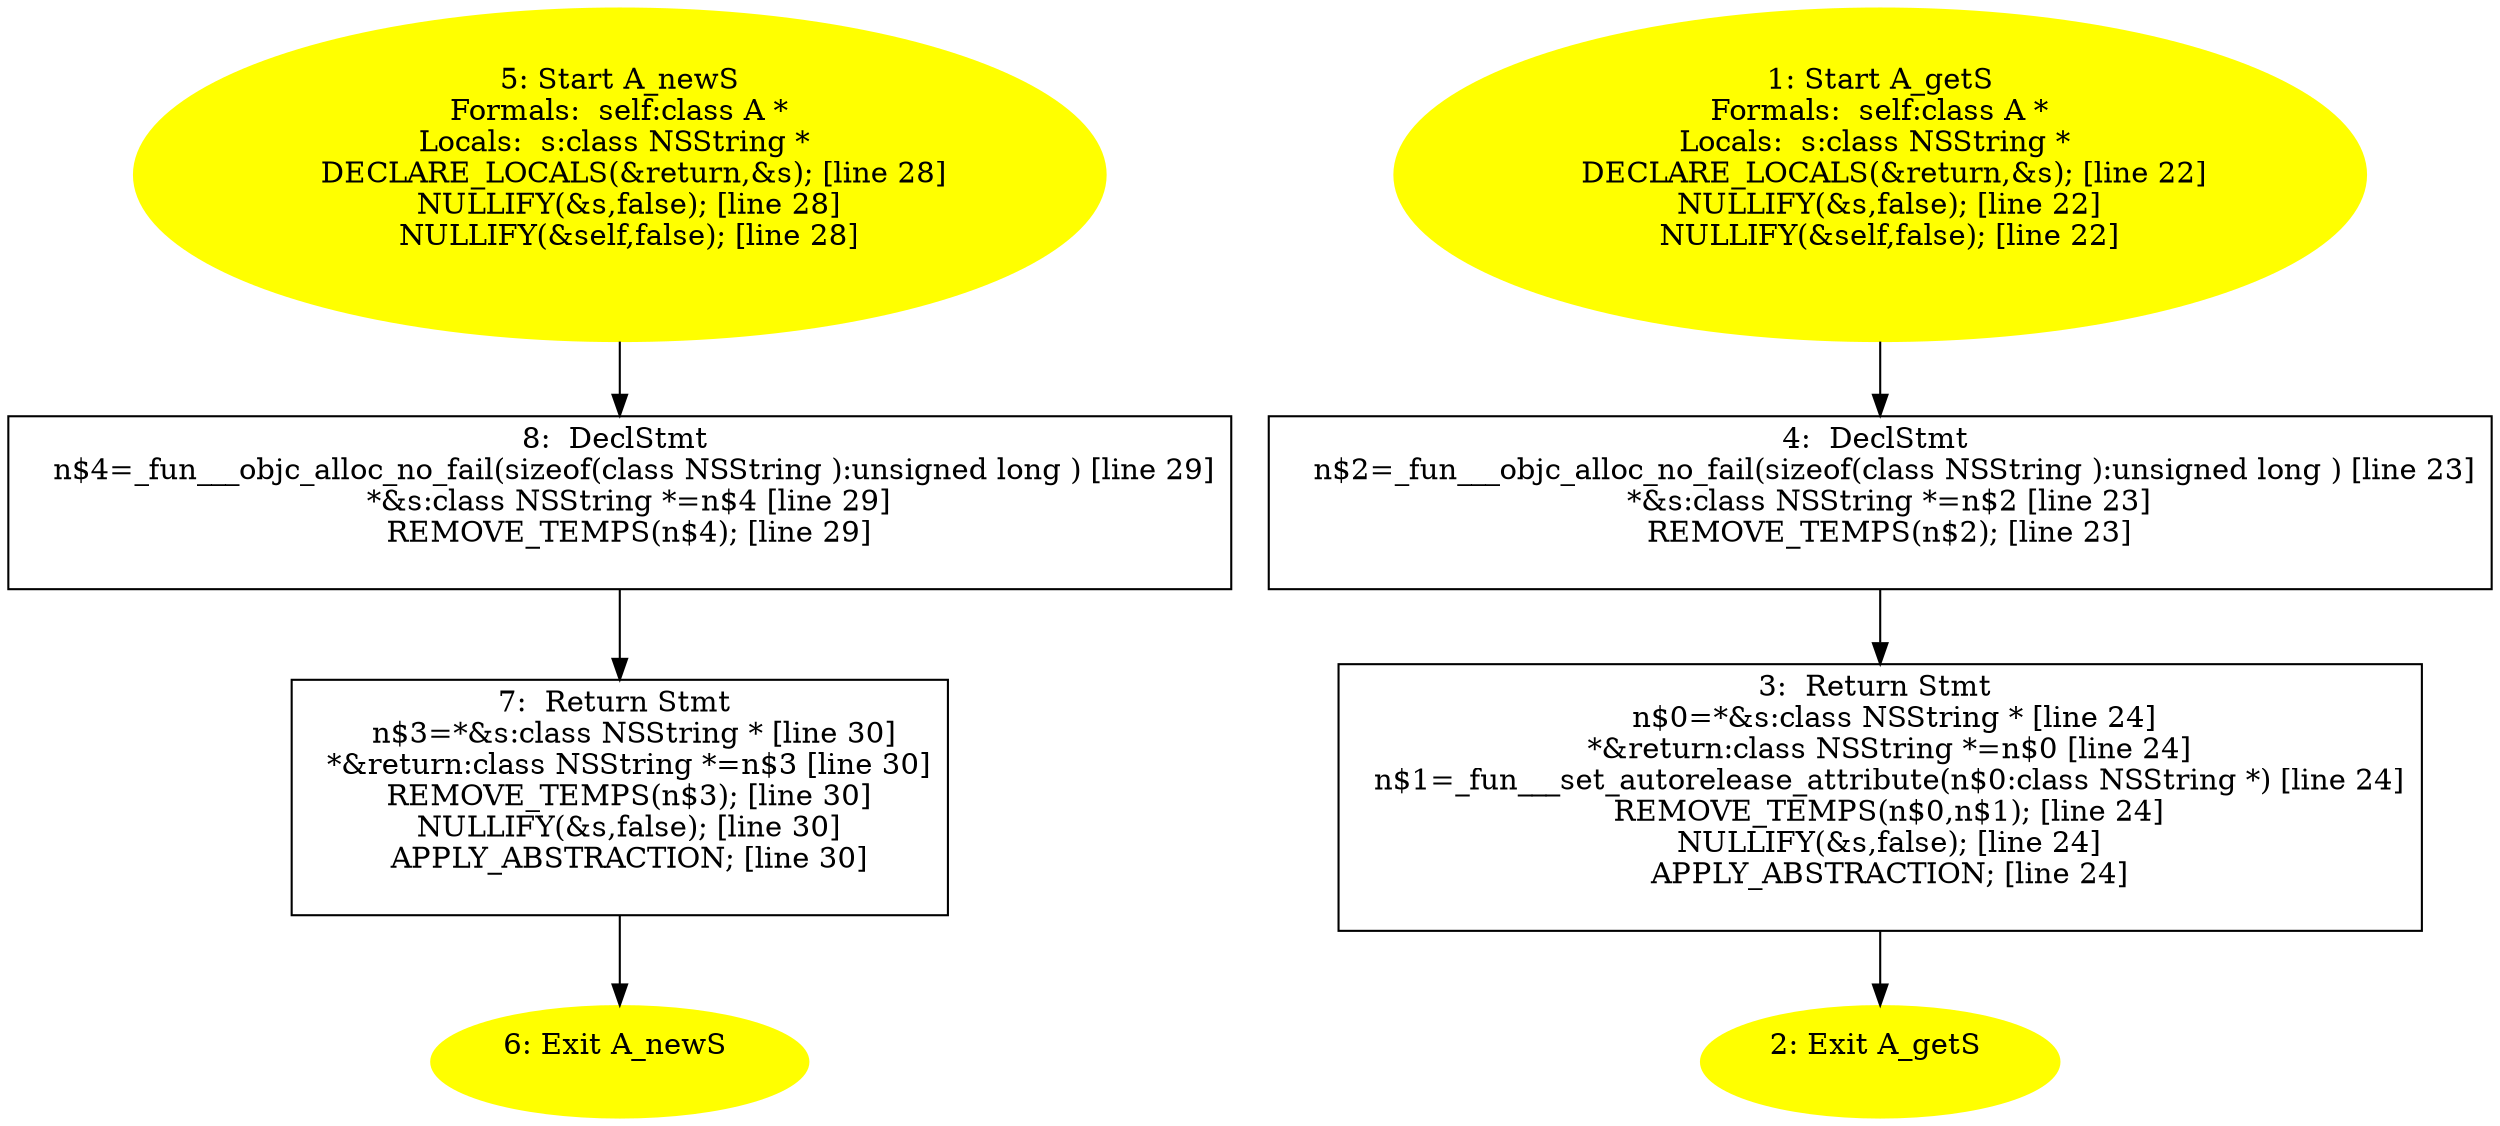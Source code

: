 digraph iCFG {
8 [label="8:  DeclStmt \n   n$4=_fun___objc_alloc_no_fail(sizeof(class NSString ):unsigned long ) [line 29]\n  *&s:class NSString *=n$4 [line 29]\n  REMOVE_TEMPS(n$4); [line 29]\n " shape="box"]
	

	 8 -> 7 ;
7 [label="7:  Return Stmt \n   n$3=*&s:class NSString * [line 30]\n  *&return:class NSString *=n$3 [line 30]\n  REMOVE_TEMPS(n$3); [line 30]\n  NULLIFY(&s,false); [line 30]\n  APPLY_ABSTRACTION; [line 30]\n " shape="box"]
	

	 7 -> 6 ;
6 [label="6: Exit A_newS \n  " color=yellow style=filled]
	

5 [label="5: Start A_newS\nFormals:  self:class A *\nLocals:  s:class NSString * \n   DECLARE_LOCALS(&return,&s); [line 28]\n  NULLIFY(&s,false); [line 28]\n  NULLIFY(&self,false); [line 28]\n " color=yellow style=filled]
	

	 5 -> 8 ;
4 [label="4:  DeclStmt \n   n$2=_fun___objc_alloc_no_fail(sizeof(class NSString ):unsigned long ) [line 23]\n  *&s:class NSString *=n$2 [line 23]\n  REMOVE_TEMPS(n$2); [line 23]\n " shape="box"]
	

	 4 -> 3 ;
3 [label="3:  Return Stmt \n   n$0=*&s:class NSString * [line 24]\n  *&return:class NSString *=n$0 [line 24]\n  n$1=_fun___set_autorelease_attribute(n$0:class NSString *) [line 24]\n  REMOVE_TEMPS(n$0,n$1); [line 24]\n  NULLIFY(&s,false); [line 24]\n  APPLY_ABSTRACTION; [line 24]\n " shape="box"]
	

	 3 -> 2 ;
2 [label="2: Exit A_getS \n  " color=yellow style=filled]
	

1 [label="1: Start A_getS\nFormals:  self:class A *\nLocals:  s:class NSString * \n   DECLARE_LOCALS(&return,&s); [line 22]\n  NULLIFY(&s,false); [line 22]\n  NULLIFY(&self,false); [line 22]\n " color=yellow style=filled]
	

	 1 -> 4 ;
}
